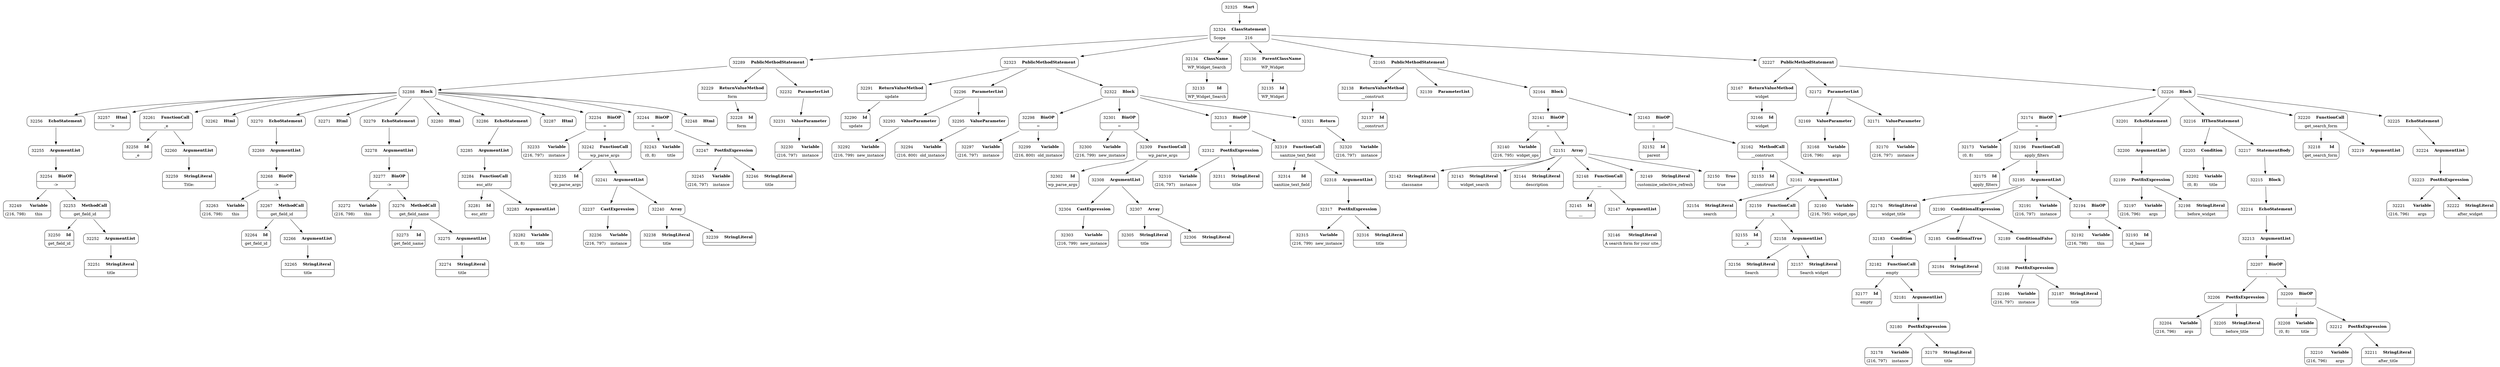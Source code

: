 digraph ast {
node [shape=none];
32256 [label=<<TABLE border='1' cellspacing='0' cellpadding='10' style='rounded' ><TR><TD border='0'>32256</TD><TD border='0'><B>EchoStatement</B></TD></TR></TABLE>>];
32256 -> 32255 [weight=2];
32257 [label=<<TABLE border='1' cellspacing='0' cellpadding='10' style='rounded' ><TR><TD border='0'>32257</TD><TD border='0'><B>Html</B></TD></TR><HR/><TR><TD border='0' cellpadding='5' colspan='2'>'&gt;</TD></TR></TABLE>>];
32258 [label=<<TABLE border='1' cellspacing='0' cellpadding='10' style='rounded' ><TR><TD border='0'>32258</TD><TD border='0'><B>Id</B></TD></TR><HR/><TR><TD border='0' cellpadding='5' colspan='2'>_e</TD></TR></TABLE>>];
32259 [label=<<TABLE border='1' cellspacing='0' cellpadding='10' style='rounded' ><TR><TD border='0'>32259</TD><TD border='0'><B>StringLiteral</B></TD></TR><HR/><TR><TD border='0' cellpadding='5' colspan='2'>Title:</TD></TR></TABLE>>];
32260 [label=<<TABLE border='1' cellspacing='0' cellpadding='10' style='rounded' ><TR><TD border='0'>32260</TD><TD border='0'><B>ArgumentList</B></TD></TR></TABLE>>];
32260 -> 32259 [weight=2];
32261 [label=<<TABLE border='1' cellspacing='0' cellpadding='10' style='rounded' ><TR><TD border='0'>32261</TD><TD border='0'><B>FunctionCall</B></TD></TR><HR/><TR><TD border='0' cellpadding='5' colspan='2'>_e</TD></TR></TABLE>>];
32261 -> 32258 [weight=2];
32261 -> 32260 [weight=2];
32262 [label=<<TABLE border='1' cellspacing='0' cellpadding='10' style='rounded' ><TR><TD border='0'>32262</TD><TD border='0'><B>Html</B></TD></TR></TABLE>>];
32263 [label=<<TABLE border='1' cellspacing='0' cellpadding='10' style='rounded' ><TR><TD border='0'>32263</TD><TD border='0'><B>Variable</B></TD></TR><HR/><TR><TD border='0' cellpadding='5'>(216, 798)</TD><TD border='0' cellpadding='5'>this</TD></TR></TABLE>>];
32264 [label=<<TABLE border='1' cellspacing='0' cellpadding='10' style='rounded' ><TR><TD border='0'>32264</TD><TD border='0'><B>Id</B></TD></TR><HR/><TR><TD border='0' cellpadding='5' colspan='2'>get_field_id</TD></TR></TABLE>>];
32265 [label=<<TABLE border='1' cellspacing='0' cellpadding='10' style='rounded' ><TR><TD border='0'>32265</TD><TD border='0'><B>StringLiteral</B></TD></TR><HR/><TR><TD border='0' cellpadding='5' colspan='2'>title</TD></TR></TABLE>>];
32266 [label=<<TABLE border='1' cellspacing='0' cellpadding='10' style='rounded' ><TR><TD border='0'>32266</TD><TD border='0'><B>ArgumentList</B></TD></TR></TABLE>>];
32266 -> 32265 [weight=2];
32267 [label=<<TABLE border='1' cellspacing='0' cellpadding='10' style='rounded' ><TR><TD border='0'>32267</TD><TD border='0'><B>MethodCall</B></TD></TR><HR/><TR><TD border='0' cellpadding='5' colspan='2'>get_field_id</TD></TR></TABLE>>];
32267 -> 32264 [weight=2];
32267 -> 32266 [weight=2];
32268 [label=<<TABLE border='1' cellspacing='0' cellpadding='10' style='rounded' ><TR><TD border='0'>32268</TD><TD border='0'><B>BinOP</B></TD></TR><HR/><TR><TD border='0' cellpadding='5' colspan='2'>-&gt;</TD></TR></TABLE>>];
32268 -> 32263 [weight=2];
32268 -> 32267 [weight=2];
32269 [label=<<TABLE border='1' cellspacing='0' cellpadding='10' style='rounded' ><TR><TD border='0'>32269</TD><TD border='0'><B>ArgumentList</B></TD></TR></TABLE>>];
32269 -> 32268 [weight=2];
32270 [label=<<TABLE border='1' cellspacing='0' cellpadding='10' style='rounded' ><TR><TD border='0'>32270</TD><TD border='0'><B>EchoStatement</B></TD></TR></TABLE>>];
32270 -> 32269 [weight=2];
32271 [label=<<TABLE border='1' cellspacing='0' cellpadding='10' style='rounded' ><TR><TD border='0'>32271</TD><TD border='0'><B>Html</B></TD></TR></TABLE>>];
32272 [label=<<TABLE border='1' cellspacing='0' cellpadding='10' style='rounded' ><TR><TD border='0'>32272</TD><TD border='0'><B>Variable</B></TD></TR><HR/><TR><TD border='0' cellpadding='5'>(216, 798)</TD><TD border='0' cellpadding='5'>this</TD></TR></TABLE>>];
32273 [label=<<TABLE border='1' cellspacing='0' cellpadding='10' style='rounded' ><TR><TD border='0'>32273</TD><TD border='0'><B>Id</B></TD></TR><HR/><TR><TD border='0' cellpadding='5' colspan='2'>get_field_name</TD></TR></TABLE>>];
32274 [label=<<TABLE border='1' cellspacing='0' cellpadding='10' style='rounded' ><TR><TD border='0'>32274</TD><TD border='0'><B>StringLiteral</B></TD></TR><HR/><TR><TD border='0' cellpadding='5' colspan='2'>title</TD></TR></TABLE>>];
32275 [label=<<TABLE border='1' cellspacing='0' cellpadding='10' style='rounded' ><TR><TD border='0'>32275</TD><TD border='0'><B>ArgumentList</B></TD></TR></TABLE>>];
32275 -> 32274 [weight=2];
32276 [label=<<TABLE border='1' cellspacing='0' cellpadding='10' style='rounded' ><TR><TD border='0'>32276</TD><TD border='0'><B>MethodCall</B></TD></TR><HR/><TR><TD border='0' cellpadding='5' colspan='2'>get_field_name</TD></TR></TABLE>>];
32276 -> 32273 [weight=2];
32276 -> 32275 [weight=2];
32277 [label=<<TABLE border='1' cellspacing='0' cellpadding='10' style='rounded' ><TR><TD border='0'>32277</TD><TD border='0'><B>BinOP</B></TD></TR><HR/><TR><TD border='0' cellpadding='5' colspan='2'>-&gt;</TD></TR></TABLE>>];
32277 -> 32272 [weight=2];
32277 -> 32276 [weight=2];
32278 [label=<<TABLE border='1' cellspacing='0' cellpadding='10' style='rounded' ><TR><TD border='0'>32278</TD><TD border='0'><B>ArgumentList</B></TD></TR></TABLE>>];
32278 -> 32277 [weight=2];
32279 [label=<<TABLE border='1' cellspacing='0' cellpadding='10' style='rounded' ><TR><TD border='0'>32279</TD><TD border='0'><B>EchoStatement</B></TD></TR></TABLE>>];
32279 -> 32278 [weight=2];
32280 [label=<<TABLE border='1' cellspacing='0' cellpadding='10' style='rounded' ><TR><TD border='0'>32280</TD><TD border='0'><B>Html</B></TD></TR></TABLE>>];
32281 [label=<<TABLE border='1' cellspacing='0' cellpadding='10' style='rounded' ><TR><TD border='0'>32281</TD><TD border='0'><B>Id</B></TD></TR><HR/><TR><TD border='0' cellpadding='5' colspan='2'>esc_attr</TD></TR></TABLE>>];
32282 [label=<<TABLE border='1' cellspacing='0' cellpadding='10' style='rounded' ><TR><TD border='0'>32282</TD><TD border='0'><B>Variable</B></TD></TR><HR/><TR><TD border='0' cellpadding='5'>(0, 8)</TD><TD border='0' cellpadding='5'>title</TD></TR></TABLE>>];
32283 [label=<<TABLE border='1' cellspacing='0' cellpadding='10' style='rounded' ><TR><TD border='0'>32283</TD><TD border='0'><B>ArgumentList</B></TD></TR></TABLE>>];
32283 -> 32282 [weight=2];
32284 [label=<<TABLE border='1' cellspacing='0' cellpadding='10' style='rounded' ><TR><TD border='0'>32284</TD><TD border='0'><B>FunctionCall</B></TD></TR><HR/><TR><TD border='0' cellpadding='5' colspan='2'>esc_attr</TD></TR></TABLE>>];
32284 -> 32281 [weight=2];
32284 -> 32283 [weight=2];
32285 [label=<<TABLE border='1' cellspacing='0' cellpadding='10' style='rounded' ><TR><TD border='0'>32285</TD><TD border='0'><B>ArgumentList</B></TD></TR></TABLE>>];
32285 -> 32284 [weight=2];
32286 [label=<<TABLE border='1' cellspacing='0' cellpadding='10' style='rounded' ><TR><TD border='0'>32286</TD><TD border='0'><B>EchoStatement</B></TD></TR></TABLE>>];
32286 -> 32285 [weight=2];
32287 [label=<<TABLE border='1' cellspacing='0' cellpadding='10' style='rounded' ><TR><TD border='0'>32287</TD><TD border='0'><B>Html</B></TD></TR></TABLE>>];
32288 [label=<<TABLE border='1' cellspacing='0' cellpadding='10' style='rounded' ><TR><TD border='0'>32288</TD><TD border='0'><B>Block</B></TD></TR></TABLE>>];
32288 -> 32234 [weight=2];
32288 -> 32244 [weight=2];
32288 -> 32248 [weight=2];
32288 -> 32256 [weight=2];
32288 -> 32257 [weight=2];
32288 -> 32261 [weight=2];
32288 -> 32262 [weight=2];
32288 -> 32270 [weight=2];
32288 -> 32271 [weight=2];
32288 -> 32279 [weight=2];
32288 -> 32280 [weight=2];
32288 -> 32286 [weight=2];
32288 -> 32287 [weight=2];
32289 [label=<<TABLE border='1' cellspacing='0' cellpadding='10' style='rounded' ><TR><TD border='0'>32289</TD><TD border='0'><B>PublicMethodStatement</B></TD></TR></TABLE>>];
32289 -> 32229 [weight=2];
32289 -> 32232 [weight=2];
32289 -> 32288 [weight=2];
32290 [label=<<TABLE border='1' cellspacing='0' cellpadding='10' style='rounded' ><TR><TD border='0'>32290</TD><TD border='0'><B>Id</B></TD></TR><HR/><TR><TD border='0' cellpadding='5' colspan='2'>update</TD></TR></TABLE>>];
32291 [label=<<TABLE border='1' cellspacing='0' cellpadding='10' style='rounded' ><TR><TD border='0'>32291</TD><TD border='0'><B>ReturnValueMethod</B></TD></TR><HR/><TR><TD border='0' cellpadding='5' colspan='2'>update</TD></TR></TABLE>>];
32291 -> 32290 [weight=2];
32292 [label=<<TABLE border='1' cellspacing='0' cellpadding='10' style='rounded' ><TR><TD border='0'>32292</TD><TD border='0'><B>Variable</B></TD></TR><HR/><TR><TD border='0' cellpadding='5'>(216, 799)</TD><TD border='0' cellpadding='5'>new_instance</TD></TR></TABLE>>];
32293 [label=<<TABLE border='1' cellspacing='0' cellpadding='10' style='rounded' ><TR><TD border='0'>32293</TD><TD border='0'><B>ValueParameter</B></TD></TR></TABLE>>];
32293 -> 32292 [weight=2];
32294 [label=<<TABLE border='1' cellspacing='0' cellpadding='10' style='rounded' ><TR><TD border='0'>32294</TD><TD border='0'><B>Variable</B></TD></TR><HR/><TR><TD border='0' cellpadding='5'>(216, 800)</TD><TD border='0' cellpadding='5'>old_instance</TD></TR></TABLE>>];
32295 [label=<<TABLE border='1' cellspacing='0' cellpadding='10' style='rounded' ><TR><TD border='0'>32295</TD><TD border='0'><B>ValueParameter</B></TD></TR></TABLE>>];
32295 -> 32294 [weight=2];
32296 [label=<<TABLE border='1' cellspacing='0' cellpadding='10' style='rounded' ><TR><TD border='0'>32296</TD><TD border='0'><B>ParameterList</B></TD></TR></TABLE>>];
32296 -> 32293 [weight=2];
32296 -> 32295 [weight=2];
32297 [label=<<TABLE border='1' cellspacing='0' cellpadding='10' style='rounded' ><TR><TD border='0'>32297</TD><TD border='0'><B>Variable</B></TD></TR><HR/><TR><TD border='0' cellpadding='5'>(216, 797)</TD><TD border='0' cellpadding='5'>instance</TD></TR></TABLE>>];
32298 [label=<<TABLE border='1' cellspacing='0' cellpadding='10' style='rounded' ><TR><TD border='0'>32298</TD><TD border='0'><B>BinOP</B></TD></TR><HR/><TR><TD border='0' cellpadding='5' colspan='2'>=</TD></TR></TABLE>>];
32298 -> 32297 [weight=2];
32298 -> 32299 [weight=2];
32299 [label=<<TABLE border='1' cellspacing='0' cellpadding='10' style='rounded' ><TR><TD border='0'>32299</TD><TD border='0'><B>Variable</B></TD></TR><HR/><TR><TD border='0' cellpadding='5'>(216, 800)</TD><TD border='0' cellpadding='5'>old_instance</TD></TR></TABLE>>];
32300 [label=<<TABLE border='1' cellspacing='0' cellpadding='10' style='rounded' ><TR><TD border='0'>32300</TD><TD border='0'><B>Variable</B></TD></TR><HR/><TR><TD border='0' cellpadding='5'>(216, 799)</TD><TD border='0' cellpadding='5'>new_instance</TD></TR></TABLE>>];
32301 [label=<<TABLE border='1' cellspacing='0' cellpadding='10' style='rounded' ><TR><TD border='0'>32301</TD><TD border='0'><B>BinOP</B></TD></TR><HR/><TR><TD border='0' cellpadding='5' colspan='2'>=</TD></TR></TABLE>>];
32301 -> 32300 [weight=2];
32301 -> 32309 [weight=2];
32302 [label=<<TABLE border='1' cellspacing='0' cellpadding='10' style='rounded' ><TR><TD border='0'>32302</TD><TD border='0'><B>Id</B></TD></TR><HR/><TR><TD border='0' cellpadding='5' colspan='2'>wp_parse_args</TD></TR></TABLE>>];
32303 [label=<<TABLE border='1' cellspacing='0' cellpadding='10' style='rounded' ><TR><TD border='0'>32303</TD><TD border='0'><B>Variable</B></TD></TR><HR/><TR><TD border='0' cellpadding='5'>(216, 799)</TD><TD border='0' cellpadding='5'>new_instance</TD></TR></TABLE>>];
32304 [label=<<TABLE border='1' cellspacing='0' cellpadding='10' style='rounded' ><TR><TD border='0'>32304</TD><TD border='0'><B>CastExpression</B></TD></TR></TABLE>>];
32304 -> 32303 [weight=2];
32305 [label=<<TABLE border='1' cellspacing='0' cellpadding='10' style='rounded' ><TR><TD border='0'>32305</TD><TD border='0'><B>StringLiteral</B></TD></TR><HR/><TR><TD border='0' cellpadding='5' colspan='2'>title</TD></TR></TABLE>>];
32306 [label=<<TABLE border='1' cellspacing='0' cellpadding='10' style='rounded' ><TR><TD border='0'>32306</TD><TD border='0'><B>StringLiteral</B></TD></TR><HR/><TR><TD border='0' cellpadding='5' colspan='2'></TD></TR></TABLE>>];
32307 [label=<<TABLE border='1' cellspacing='0' cellpadding='10' style='rounded' ><TR><TD border='0'>32307</TD><TD border='0'><B>Array</B></TD></TR></TABLE>>];
32307 -> 32305 [weight=2];
32307 -> 32306 [weight=2];
32308 [label=<<TABLE border='1' cellspacing='0' cellpadding='10' style='rounded' ><TR><TD border='0'>32308</TD><TD border='0'><B>ArgumentList</B></TD></TR></TABLE>>];
32308 -> 32304 [weight=2];
32308 -> 32307 [weight=2];
32309 [label=<<TABLE border='1' cellspacing='0' cellpadding='10' style='rounded' ><TR><TD border='0'>32309</TD><TD border='0'><B>FunctionCall</B></TD></TR><HR/><TR><TD border='0' cellpadding='5' colspan='2'>wp_parse_args</TD></TR></TABLE>>];
32309 -> 32302 [weight=2];
32309 -> 32308 [weight=2];
32310 [label=<<TABLE border='1' cellspacing='0' cellpadding='10' style='rounded' ><TR><TD border='0'>32310</TD><TD border='0'><B>Variable</B></TD></TR><HR/><TR><TD border='0' cellpadding='5'>(216, 797)</TD><TD border='0' cellpadding='5'>instance</TD></TR></TABLE>>];
32311 [label=<<TABLE border='1' cellspacing='0' cellpadding='10' style='rounded' ><TR><TD border='0'>32311</TD><TD border='0'><B>StringLiteral</B></TD></TR><HR/><TR><TD border='0' cellpadding='5' colspan='2'>title</TD></TR></TABLE>>];
32312 [label=<<TABLE border='1' cellspacing='0' cellpadding='10' style='rounded' ><TR><TD border='0'>32312</TD><TD border='0'><B>PostfixExpression</B></TD></TR></TABLE>>];
32312 -> 32310 [weight=2];
32312 -> 32311 [weight=2];
32313 [label=<<TABLE border='1' cellspacing='0' cellpadding='10' style='rounded' ><TR><TD border='0'>32313</TD><TD border='0'><B>BinOP</B></TD></TR><HR/><TR><TD border='0' cellpadding='5' colspan='2'>=</TD></TR></TABLE>>];
32313 -> 32312 [weight=2];
32313 -> 32319 [weight=2];
32314 [label=<<TABLE border='1' cellspacing='0' cellpadding='10' style='rounded' ><TR><TD border='0'>32314</TD><TD border='0'><B>Id</B></TD></TR><HR/><TR><TD border='0' cellpadding='5' colspan='2'>sanitize_text_field</TD></TR></TABLE>>];
32315 [label=<<TABLE border='1' cellspacing='0' cellpadding='10' style='rounded' ><TR><TD border='0'>32315</TD><TD border='0'><B>Variable</B></TD></TR><HR/><TR><TD border='0' cellpadding='5'>(216, 799)</TD><TD border='0' cellpadding='5'>new_instance</TD></TR></TABLE>>];
32316 [label=<<TABLE border='1' cellspacing='0' cellpadding='10' style='rounded' ><TR><TD border='0'>32316</TD><TD border='0'><B>StringLiteral</B></TD></TR><HR/><TR><TD border='0' cellpadding='5' colspan='2'>title</TD></TR></TABLE>>];
32317 [label=<<TABLE border='1' cellspacing='0' cellpadding='10' style='rounded' ><TR><TD border='0'>32317</TD><TD border='0'><B>PostfixExpression</B></TD></TR></TABLE>>];
32317 -> 32315 [weight=2];
32317 -> 32316 [weight=2];
32318 [label=<<TABLE border='1' cellspacing='0' cellpadding='10' style='rounded' ><TR><TD border='0'>32318</TD><TD border='0'><B>ArgumentList</B></TD></TR></TABLE>>];
32318 -> 32317 [weight=2];
32319 [label=<<TABLE border='1' cellspacing='0' cellpadding='10' style='rounded' ><TR><TD border='0'>32319</TD><TD border='0'><B>FunctionCall</B></TD></TR><HR/><TR><TD border='0' cellpadding='5' colspan='2'>sanitize_text_field</TD></TR></TABLE>>];
32319 -> 32314 [weight=2];
32319 -> 32318 [weight=2];
32320 [label=<<TABLE border='1' cellspacing='0' cellpadding='10' style='rounded' ><TR><TD border='0'>32320</TD><TD border='0'><B>Variable</B></TD></TR><HR/><TR><TD border='0' cellpadding='5'>(216, 797)</TD><TD border='0' cellpadding='5'>instance</TD></TR></TABLE>>];
32321 [label=<<TABLE border='1' cellspacing='0' cellpadding='10' style='rounded' ><TR><TD border='0'>32321</TD><TD border='0'><B>Return</B></TD></TR></TABLE>>];
32321 -> 32320 [weight=2];
32322 [label=<<TABLE border='1' cellspacing='0' cellpadding='10' style='rounded' ><TR><TD border='0'>32322</TD><TD border='0'><B>Block</B></TD></TR></TABLE>>];
32322 -> 32298 [weight=2];
32322 -> 32301 [weight=2];
32322 -> 32313 [weight=2];
32322 -> 32321 [weight=2];
32323 [label=<<TABLE border='1' cellspacing='0' cellpadding='10' style='rounded' ><TR><TD border='0'>32323</TD><TD border='0'><B>PublicMethodStatement</B></TD></TR></TABLE>>];
32323 -> 32291 [weight=2];
32323 -> 32296 [weight=2];
32323 -> 32322 [weight=2];
32324 [label=<<TABLE border='1' cellspacing='0' cellpadding='10' style='rounded' ><TR><TD border='0'>32324</TD><TD border='0'><B>ClassStatement</B></TD></TR><HR/><TR><TD border='0' cellpadding='5'>Scope</TD><TD border='0' cellpadding='5'>216</TD></TR></TABLE>>];
32324 -> 32134 [weight=2];
32324 -> 32136 [weight=2];
32324 -> 32165 [weight=2];
32324 -> 32227 [weight=2];
32324 -> 32289 [weight=2];
32324 -> 32323 [weight=2];
32325 [label=<<TABLE border='1' cellspacing='0' cellpadding='10' style='rounded' ><TR><TD border='0'>32325</TD><TD border='0'><B>Start</B></TD></TR></TABLE>>];
32325 -> 32324 [weight=2];
32133 [label=<<TABLE border='1' cellspacing='0' cellpadding='10' style='rounded' ><TR><TD border='0'>32133</TD><TD border='0'><B>Id</B></TD></TR><HR/><TR><TD border='0' cellpadding='5' colspan='2'>WP_Widget_Search</TD></TR></TABLE>>];
32134 [label=<<TABLE border='1' cellspacing='0' cellpadding='10' style='rounded' ><TR><TD border='0'>32134</TD><TD border='0'><B>ClassName</B></TD></TR><HR/><TR><TD border='0' cellpadding='5' colspan='2'>WP_Widget_Search</TD></TR></TABLE>>];
32134 -> 32133 [weight=2];
32135 [label=<<TABLE border='1' cellspacing='0' cellpadding='10' style='rounded' ><TR><TD border='0'>32135</TD><TD border='0'><B>Id</B></TD></TR><HR/><TR><TD border='0' cellpadding='5' colspan='2'>WP_Widget</TD></TR></TABLE>>];
32136 [label=<<TABLE border='1' cellspacing='0' cellpadding='10' style='rounded' ><TR><TD border='0'>32136</TD><TD border='0'><B>ParentClassName</B></TD></TR><HR/><TR><TD border='0' cellpadding='5' colspan='2'>WP_Widget</TD></TR></TABLE>>];
32136 -> 32135 [weight=2];
32137 [label=<<TABLE border='1' cellspacing='0' cellpadding='10' style='rounded' ><TR><TD border='0'>32137</TD><TD border='0'><B>Id</B></TD></TR><HR/><TR><TD border='0' cellpadding='5' colspan='2'>__construct</TD></TR></TABLE>>];
32138 [label=<<TABLE border='1' cellspacing='0' cellpadding='10' style='rounded' ><TR><TD border='0'>32138</TD><TD border='0'><B>ReturnValueMethod</B></TD></TR><HR/><TR><TD border='0' cellpadding='5' colspan='2'>__construct</TD></TR></TABLE>>];
32138 -> 32137 [weight=2];
32139 [label=<<TABLE border='1' cellspacing='0' cellpadding='10' style='rounded' ><TR><TD border='0'>32139</TD><TD border='0'><B>ParameterList</B></TD></TR></TABLE>>];
32140 [label=<<TABLE border='1' cellspacing='0' cellpadding='10' style='rounded' ><TR><TD border='0'>32140</TD><TD border='0'><B>Variable</B></TD></TR><HR/><TR><TD border='0' cellpadding='5'>(216, 795)</TD><TD border='0' cellpadding='5'>widget_ops</TD></TR></TABLE>>];
32141 [label=<<TABLE border='1' cellspacing='0' cellpadding='10' style='rounded' ><TR><TD border='0'>32141</TD><TD border='0'><B>BinOP</B></TD></TR><HR/><TR><TD border='0' cellpadding='5' colspan='2'>=</TD></TR></TABLE>>];
32141 -> 32140 [weight=2];
32141 -> 32151 [weight=2];
32142 [label=<<TABLE border='1' cellspacing='0' cellpadding='10' style='rounded' ><TR><TD border='0'>32142</TD><TD border='0'><B>StringLiteral</B></TD></TR><HR/><TR><TD border='0' cellpadding='5' colspan='2'>classname</TD></TR></TABLE>>];
32143 [label=<<TABLE border='1' cellspacing='0' cellpadding='10' style='rounded' ><TR><TD border='0'>32143</TD><TD border='0'><B>StringLiteral</B></TD></TR><HR/><TR><TD border='0' cellpadding='5' colspan='2'>widget_search</TD></TR></TABLE>>];
32144 [label=<<TABLE border='1' cellspacing='0' cellpadding='10' style='rounded' ><TR><TD border='0'>32144</TD><TD border='0'><B>StringLiteral</B></TD></TR><HR/><TR><TD border='0' cellpadding='5' colspan='2'>description</TD></TR></TABLE>>];
32145 [label=<<TABLE border='1' cellspacing='0' cellpadding='10' style='rounded' ><TR><TD border='0'>32145</TD><TD border='0'><B>Id</B></TD></TR><HR/><TR><TD border='0' cellpadding='5' colspan='2'>__</TD></TR></TABLE>>];
32146 [label=<<TABLE border='1' cellspacing='0' cellpadding='10' style='rounded' ><TR><TD border='0'>32146</TD><TD border='0'><B>StringLiteral</B></TD></TR><HR/><TR><TD border='0' cellpadding='5' colspan='2'>A search form for your site.</TD></TR></TABLE>>];
32147 [label=<<TABLE border='1' cellspacing='0' cellpadding='10' style='rounded' ><TR><TD border='0'>32147</TD><TD border='0'><B>ArgumentList</B></TD></TR></TABLE>>];
32147 -> 32146 [weight=2];
32148 [label=<<TABLE border='1' cellspacing='0' cellpadding='10' style='rounded' ><TR><TD border='0'>32148</TD><TD border='0'><B>FunctionCall</B></TD></TR><HR/><TR><TD border='0' cellpadding='5' colspan='2'>__</TD></TR></TABLE>>];
32148 -> 32145 [weight=2];
32148 -> 32147 [weight=2];
32149 [label=<<TABLE border='1' cellspacing='0' cellpadding='10' style='rounded' ><TR><TD border='0'>32149</TD><TD border='0'><B>StringLiteral</B></TD></TR><HR/><TR><TD border='0' cellpadding='5' colspan='2'>customize_selective_refresh</TD></TR></TABLE>>];
32150 [label=<<TABLE border='1' cellspacing='0' cellpadding='10' style='rounded' ><TR><TD border='0'>32150</TD><TD border='0'><B>True</B></TD></TR><HR/><TR><TD border='0' cellpadding='5' colspan='2'>true</TD></TR></TABLE>>];
32151 [label=<<TABLE border='1' cellspacing='0' cellpadding='10' style='rounded' ><TR><TD border='0'>32151</TD><TD border='0'><B>Array</B></TD></TR></TABLE>>];
32151 -> 32142 [weight=2];
32151 -> 32143 [weight=2];
32151 -> 32144 [weight=2];
32151 -> 32148 [weight=2];
32151 -> 32149 [weight=2];
32151 -> 32150 [weight=2];
32152 [label=<<TABLE border='1' cellspacing='0' cellpadding='10' style='rounded' ><TR><TD border='0'>32152</TD><TD border='0'><B>Id</B></TD></TR><HR/><TR><TD border='0' cellpadding='5' colspan='2'>parent</TD></TR></TABLE>>];
32153 [label=<<TABLE border='1' cellspacing='0' cellpadding='10' style='rounded' ><TR><TD border='0'>32153</TD><TD border='0'><B>Id</B></TD></TR><HR/><TR><TD border='0' cellpadding='5' colspan='2'>__construct</TD></TR></TABLE>>];
32154 [label=<<TABLE border='1' cellspacing='0' cellpadding='10' style='rounded' ><TR><TD border='0'>32154</TD><TD border='0'><B>StringLiteral</B></TD></TR><HR/><TR><TD border='0' cellpadding='5' colspan='2'>search</TD></TR></TABLE>>];
32155 [label=<<TABLE border='1' cellspacing='0' cellpadding='10' style='rounded' ><TR><TD border='0'>32155</TD><TD border='0'><B>Id</B></TD></TR><HR/><TR><TD border='0' cellpadding='5' colspan='2'>_x</TD></TR></TABLE>>];
32156 [label=<<TABLE border='1' cellspacing='0' cellpadding='10' style='rounded' ><TR><TD border='0'>32156</TD><TD border='0'><B>StringLiteral</B></TD></TR><HR/><TR><TD border='0' cellpadding='5' colspan='2'>Search</TD></TR></TABLE>>];
32157 [label=<<TABLE border='1' cellspacing='0' cellpadding='10' style='rounded' ><TR><TD border='0'>32157</TD><TD border='0'><B>StringLiteral</B></TD></TR><HR/><TR><TD border='0' cellpadding='5' colspan='2'>Search widget</TD></TR></TABLE>>];
32158 [label=<<TABLE border='1' cellspacing='0' cellpadding='10' style='rounded' ><TR><TD border='0'>32158</TD><TD border='0'><B>ArgumentList</B></TD></TR></TABLE>>];
32158 -> 32156 [weight=2];
32158 -> 32157 [weight=2];
32159 [label=<<TABLE border='1' cellspacing='0' cellpadding='10' style='rounded' ><TR><TD border='0'>32159</TD><TD border='0'><B>FunctionCall</B></TD></TR><HR/><TR><TD border='0' cellpadding='5' colspan='2'>_x</TD></TR></TABLE>>];
32159 -> 32155 [weight=2];
32159 -> 32158 [weight=2];
32160 [label=<<TABLE border='1' cellspacing='0' cellpadding='10' style='rounded' ><TR><TD border='0'>32160</TD><TD border='0'><B>Variable</B></TD></TR><HR/><TR><TD border='0' cellpadding='5'>(216, 795)</TD><TD border='0' cellpadding='5'>widget_ops</TD></TR></TABLE>>];
32161 [label=<<TABLE border='1' cellspacing='0' cellpadding='10' style='rounded' ><TR><TD border='0'>32161</TD><TD border='0'><B>ArgumentList</B></TD></TR></TABLE>>];
32161 -> 32154 [weight=2];
32161 -> 32159 [weight=2];
32161 -> 32160 [weight=2];
32162 [label=<<TABLE border='1' cellspacing='0' cellpadding='10' style='rounded' ><TR><TD border='0'>32162</TD><TD border='0'><B>MethodCall</B></TD></TR><HR/><TR><TD border='0' cellpadding='5' colspan='2'>__construct</TD></TR></TABLE>>];
32162 -> 32153 [weight=2];
32162 -> 32161 [weight=2];
32163 [label=<<TABLE border='1' cellspacing='0' cellpadding='10' style='rounded' ><TR><TD border='0'>32163</TD><TD border='0'><B>BinOP</B></TD></TR><HR/><TR><TD border='0' cellpadding='5' colspan='2'>::</TD></TR></TABLE>>];
32163 -> 32152 [weight=2];
32163 -> 32162 [weight=2];
32164 [label=<<TABLE border='1' cellspacing='0' cellpadding='10' style='rounded' ><TR><TD border='0'>32164</TD><TD border='0'><B>Block</B></TD></TR></TABLE>>];
32164 -> 32141 [weight=2];
32164 -> 32163 [weight=2];
32165 [label=<<TABLE border='1' cellspacing='0' cellpadding='10' style='rounded' ><TR><TD border='0'>32165</TD><TD border='0'><B>PublicMethodStatement</B></TD></TR></TABLE>>];
32165 -> 32138 [weight=2];
32165 -> 32139 [weight=2];
32165 -> 32164 [weight=2];
32166 [label=<<TABLE border='1' cellspacing='0' cellpadding='10' style='rounded' ><TR><TD border='0'>32166</TD><TD border='0'><B>Id</B></TD></TR><HR/><TR><TD border='0' cellpadding='5' colspan='2'>widget</TD></TR></TABLE>>];
32167 [label=<<TABLE border='1' cellspacing='0' cellpadding='10' style='rounded' ><TR><TD border='0'>32167</TD><TD border='0'><B>ReturnValueMethod</B></TD></TR><HR/><TR><TD border='0' cellpadding='5' colspan='2'>widget</TD></TR></TABLE>>];
32167 -> 32166 [weight=2];
32168 [label=<<TABLE border='1' cellspacing='0' cellpadding='10' style='rounded' ><TR><TD border='0'>32168</TD><TD border='0'><B>Variable</B></TD></TR><HR/><TR><TD border='0' cellpadding='5'>(216, 796)</TD><TD border='0' cellpadding='5'>args</TD></TR></TABLE>>];
32169 [label=<<TABLE border='1' cellspacing='0' cellpadding='10' style='rounded' ><TR><TD border='0'>32169</TD><TD border='0'><B>ValueParameter</B></TD></TR></TABLE>>];
32169 -> 32168 [weight=2];
32170 [label=<<TABLE border='1' cellspacing='0' cellpadding='10' style='rounded' ><TR><TD border='0'>32170</TD><TD border='0'><B>Variable</B></TD></TR><HR/><TR><TD border='0' cellpadding='5'>(216, 797)</TD><TD border='0' cellpadding='5'>instance</TD></TR></TABLE>>];
32171 [label=<<TABLE border='1' cellspacing='0' cellpadding='10' style='rounded' ><TR><TD border='0'>32171</TD><TD border='0'><B>ValueParameter</B></TD></TR></TABLE>>];
32171 -> 32170 [weight=2];
32172 [label=<<TABLE border='1' cellspacing='0' cellpadding='10' style='rounded' ><TR><TD border='0'>32172</TD><TD border='0'><B>ParameterList</B></TD></TR></TABLE>>];
32172 -> 32169 [weight=2];
32172 -> 32171 [weight=2];
32173 [label=<<TABLE border='1' cellspacing='0' cellpadding='10' style='rounded' ><TR><TD border='0'>32173</TD><TD border='0'><B>Variable</B></TD></TR><HR/><TR><TD border='0' cellpadding='5'>(0, 8)</TD><TD border='0' cellpadding='5'>title</TD></TR></TABLE>>];
32174 [label=<<TABLE border='1' cellspacing='0' cellpadding='10' style='rounded' ><TR><TD border='0'>32174</TD><TD border='0'><B>BinOP</B></TD></TR><HR/><TR><TD border='0' cellpadding='5' colspan='2'>=</TD></TR></TABLE>>];
32174 -> 32173 [weight=2];
32174 -> 32196 [weight=2];
32175 [label=<<TABLE border='1' cellspacing='0' cellpadding='10' style='rounded' ><TR><TD border='0'>32175</TD><TD border='0'><B>Id</B></TD></TR><HR/><TR><TD border='0' cellpadding='5' colspan='2'>apply_filters</TD></TR></TABLE>>];
32176 [label=<<TABLE border='1' cellspacing='0' cellpadding='10' style='rounded' ><TR><TD border='0'>32176</TD><TD border='0'><B>StringLiteral</B></TD></TR><HR/><TR><TD border='0' cellpadding='5' colspan='2'>widget_title</TD></TR></TABLE>>];
32177 [label=<<TABLE border='1' cellspacing='0' cellpadding='10' style='rounded' ><TR><TD border='0'>32177</TD><TD border='0'><B>Id</B></TD></TR><HR/><TR><TD border='0' cellpadding='5' colspan='2'>empty</TD></TR></TABLE>>];
32178 [label=<<TABLE border='1' cellspacing='0' cellpadding='10' style='rounded' ><TR><TD border='0'>32178</TD><TD border='0'><B>Variable</B></TD></TR><HR/><TR><TD border='0' cellpadding='5'>(216, 797)</TD><TD border='0' cellpadding='5'>instance</TD></TR></TABLE>>];
32179 [label=<<TABLE border='1' cellspacing='0' cellpadding='10' style='rounded' ><TR><TD border='0'>32179</TD><TD border='0'><B>StringLiteral</B></TD></TR><HR/><TR><TD border='0' cellpadding='5' colspan='2'>title</TD></TR></TABLE>>];
32180 [label=<<TABLE border='1' cellspacing='0' cellpadding='10' style='rounded' ><TR><TD border='0'>32180</TD><TD border='0'><B>PostfixExpression</B></TD></TR></TABLE>>];
32180 -> 32178 [weight=2];
32180 -> 32179 [weight=2];
32181 [label=<<TABLE border='1' cellspacing='0' cellpadding='10' style='rounded' ><TR><TD border='0'>32181</TD><TD border='0'><B>ArgumentList</B></TD></TR></TABLE>>];
32181 -> 32180 [weight=2];
32182 [label=<<TABLE border='1' cellspacing='0' cellpadding='10' style='rounded' ><TR><TD border='0'>32182</TD><TD border='0'><B>FunctionCall</B></TD></TR><HR/><TR><TD border='0' cellpadding='5' colspan='2'>empty</TD></TR></TABLE>>];
32182 -> 32177 [weight=2];
32182 -> 32181 [weight=2];
32183 [label=<<TABLE border='1' cellspacing='0' cellpadding='10' style='rounded' ><TR><TD border='0'>32183</TD><TD border='0'><B>Condition</B></TD></TR></TABLE>>];
32183 -> 32182 [weight=2];
32184 [label=<<TABLE border='1' cellspacing='0' cellpadding='10' style='rounded' ><TR><TD border='0'>32184</TD><TD border='0'><B>StringLiteral</B></TD></TR><HR/><TR><TD border='0' cellpadding='5' colspan='2'></TD></TR></TABLE>>];
32185 [label=<<TABLE border='1' cellspacing='0' cellpadding='10' style='rounded' ><TR><TD border='0'>32185</TD><TD border='0'><B>ConditionalTrue</B></TD></TR></TABLE>>];
32185 -> 32184 [weight=2];
32186 [label=<<TABLE border='1' cellspacing='0' cellpadding='10' style='rounded' ><TR><TD border='0'>32186</TD><TD border='0'><B>Variable</B></TD></TR><HR/><TR><TD border='0' cellpadding='5'>(216, 797)</TD><TD border='0' cellpadding='5'>instance</TD></TR></TABLE>>];
32187 [label=<<TABLE border='1' cellspacing='0' cellpadding='10' style='rounded' ><TR><TD border='0'>32187</TD><TD border='0'><B>StringLiteral</B></TD></TR><HR/><TR><TD border='0' cellpadding='5' colspan='2'>title</TD></TR></TABLE>>];
32188 [label=<<TABLE border='1' cellspacing='0' cellpadding='10' style='rounded' ><TR><TD border='0'>32188</TD><TD border='0'><B>PostfixExpression</B></TD></TR></TABLE>>];
32188 -> 32186 [weight=2];
32188 -> 32187 [weight=2];
32189 [label=<<TABLE border='1' cellspacing='0' cellpadding='10' style='rounded' ><TR><TD border='0'>32189</TD><TD border='0'><B>ConditionalFalse</B></TD></TR></TABLE>>];
32189 -> 32188 [weight=2];
32190 [label=<<TABLE border='1' cellspacing='0' cellpadding='10' style='rounded' ><TR><TD border='0'>32190</TD><TD border='0'><B>ConditionalExpression</B></TD></TR></TABLE>>];
32190 -> 32183 [weight=2];
32190 -> 32185 [weight=2];
32190 -> 32189 [weight=2];
32191 [label=<<TABLE border='1' cellspacing='0' cellpadding='10' style='rounded' ><TR><TD border='0'>32191</TD><TD border='0'><B>Variable</B></TD></TR><HR/><TR><TD border='0' cellpadding='5'>(216, 797)</TD><TD border='0' cellpadding='5'>instance</TD></TR></TABLE>>];
32192 [label=<<TABLE border='1' cellspacing='0' cellpadding='10' style='rounded' ><TR><TD border='0'>32192</TD><TD border='0'><B>Variable</B></TD></TR><HR/><TR><TD border='0' cellpadding='5'>(216, 798)</TD><TD border='0' cellpadding='5'>this</TD></TR></TABLE>>];
32193 [label=<<TABLE border='1' cellspacing='0' cellpadding='10' style='rounded' ><TR><TD border='0'>32193</TD><TD border='0'><B>Id</B></TD></TR><HR/><TR><TD border='0' cellpadding='5' colspan='2'>id_base</TD></TR></TABLE>>];
32194 [label=<<TABLE border='1' cellspacing='0' cellpadding='10' style='rounded' ><TR><TD border='0'>32194</TD><TD border='0'><B>BinOP</B></TD></TR><HR/><TR><TD border='0' cellpadding='5' colspan='2'>-&gt;</TD></TR></TABLE>>];
32194 -> 32192 [weight=2];
32194 -> 32193 [weight=2];
32195 [label=<<TABLE border='1' cellspacing='0' cellpadding='10' style='rounded' ><TR><TD border='0'>32195</TD><TD border='0'><B>ArgumentList</B></TD></TR></TABLE>>];
32195 -> 32176 [weight=2];
32195 -> 32190 [weight=2];
32195 -> 32191 [weight=2];
32195 -> 32194 [weight=2];
32196 [label=<<TABLE border='1' cellspacing='0' cellpadding='10' style='rounded' ><TR><TD border='0'>32196</TD><TD border='0'><B>FunctionCall</B></TD></TR><HR/><TR><TD border='0' cellpadding='5' colspan='2'>apply_filters</TD></TR></TABLE>>];
32196 -> 32175 [weight=2];
32196 -> 32195 [weight=2];
32197 [label=<<TABLE border='1' cellspacing='0' cellpadding='10' style='rounded' ><TR><TD border='0'>32197</TD><TD border='0'><B>Variable</B></TD></TR><HR/><TR><TD border='0' cellpadding='5'>(216, 796)</TD><TD border='0' cellpadding='5'>args</TD></TR></TABLE>>];
32198 [label=<<TABLE border='1' cellspacing='0' cellpadding='10' style='rounded' ><TR><TD border='0'>32198</TD><TD border='0'><B>StringLiteral</B></TD></TR><HR/><TR><TD border='0' cellpadding='5' colspan='2'>before_widget</TD></TR></TABLE>>];
32199 [label=<<TABLE border='1' cellspacing='0' cellpadding='10' style='rounded' ><TR><TD border='0'>32199</TD><TD border='0'><B>PostfixExpression</B></TD></TR></TABLE>>];
32199 -> 32197 [weight=2];
32199 -> 32198 [weight=2];
32200 [label=<<TABLE border='1' cellspacing='0' cellpadding='10' style='rounded' ><TR><TD border='0'>32200</TD><TD border='0'><B>ArgumentList</B></TD></TR></TABLE>>];
32200 -> 32199 [weight=2];
32201 [label=<<TABLE border='1' cellspacing='0' cellpadding='10' style='rounded' ><TR><TD border='0'>32201</TD><TD border='0'><B>EchoStatement</B></TD></TR></TABLE>>];
32201 -> 32200 [weight=2];
32202 [label=<<TABLE border='1' cellspacing='0' cellpadding='10' style='rounded' ><TR><TD border='0'>32202</TD><TD border='0'><B>Variable</B></TD></TR><HR/><TR><TD border='0' cellpadding='5'>(0, 8)</TD><TD border='0' cellpadding='5'>title</TD></TR></TABLE>>];
32203 [label=<<TABLE border='1' cellspacing='0' cellpadding='10' style='rounded' ><TR><TD border='0'>32203</TD><TD border='0'><B>Condition</B></TD></TR></TABLE>>];
32203 -> 32202 [weight=2];
32204 [label=<<TABLE border='1' cellspacing='0' cellpadding='10' style='rounded' ><TR><TD border='0'>32204</TD><TD border='0'><B>Variable</B></TD></TR><HR/><TR><TD border='0' cellpadding='5'>(216, 796)</TD><TD border='0' cellpadding='5'>args</TD></TR></TABLE>>];
32205 [label=<<TABLE border='1' cellspacing='0' cellpadding='10' style='rounded' ><TR><TD border='0'>32205</TD><TD border='0'><B>StringLiteral</B></TD></TR><HR/><TR><TD border='0' cellpadding='5' colspan='2'>before_title</TD></TR></TABLE>>];
32206 [label=<<TABLE border='1' cellspacing='0' cellpadding='10' style='rounded' ><TR><TD border='0'>32206</TD><TD border='0'><B>PostfixExpression</B></TD></TR></TABLE>>];
32206 -> 32204 [weight=2];
32206 -> 32205 [weight=2];
32207 [label=<<TABLE border='1' cellspacing='0' cellpadding='10' style='rounded' ><TR><TD border='0'>32207</TD><TD border='0'><B>BinOP</B></TD></TR><HR/><TR><TD border='0' cellpadding='5' colspan='2'>.</TD></TR></TABLE>>];
32207 -> 32206 [weight=2];
32207 -> 32209 [weight=2];
32208 [label=<<TABLE border='1' cellspacing='0' cellpadding='10' style='rounded' ><TR><TD border='0'>32208</TD><TD border='0'><B>Variable</B></TD></TR><HR/><TR><TD border='0' cellpadding='5'>(0, 8)</TD><TD border='0' cellpadding='5'>title</TD></TR></TABLE>>];
32209 [label=<<TABLE border='1' cellspacing='0' cellpadding='10' style='rounded' ><TR><TD border='0'>32209</TD><TD border='0'><B>BinOP</B></TD></TR><HR/><TR><TD border='0' cellpadding='5' colspan='2'>.</TD></TR></TABLE>>];
32209 -> 32208 [weight=2];
32209 -> 32212 [weight=2];
32210 [label=<<TABLE border='1' cellspacing='0' cellpadding='10' style='rounded' ><TR><TD border='0'>32210</TD><TD border='0'><B>Variable</B></TD></TR><HR/><TR><TD border='0' cellpadding='5'>(216, 796)</TD><TD border='0' cellpadding='5'>args</TD></TR></TABLE>>];
32211 [label=<<TABLE border='1' cellspacing='0' cellpadding='10' style='rounded' ><TR><TD border='0'>32211</TD><TD border='0'><B>StringLiteral</B></TD></TR><HR/><TR><TD border='0' cellpadding='5' colspan='2'>after_title</TD></TR></TABLE>>];
32212 [label=<<TABLE border='1' cellspacing='0' cellpadding='10' style='rounded' ><TR><TD border='0'>32212</TD><TD border='0'><B>PostfixExpression</B></TD></TR></TABLE>>];
32212 -> 32210 [weight=2];
32212 -> 32211 [weight=2];
32213 [label=<<TABLE border='1' cellspacing='0' cellpadding='10' style='rounded' ><TR><TD border='0'>32213</TD><TD border='0'><B>ArgumentList</B></TD></TR></TABLE>>];
32213 -> 32207 [weight=2];
32214 [label=<<TABLE border='1' cellspacing='0' cellpadding='10' style='rounded' ><TR><TD border='0'>32214</TD><TD border='0'><B>EchoStatement</B></TD></TR></TABLE>>];
32214 -> 32213 [weight=2];
32215 [label=<<TABLE border='1' cellspacing='0' cellpadding='10' style='rounded' ><TR><TD border='0'>32215</TD><TD border='0'><B>Block</B></TD></TR></TABLE>>];
32215 -> 32214 [weight=2];
32216 [label=<<TABLE border='1' cellspacing='0' cellpadding='10' style='rounded' ><TR><TD border='0'>32216</TD><TD border='0'><B>IfThenStatement</B></TD></TR></TABLE>>];
32216 -> 32203 [weight=2];
32216 -> 32217 [weight=2];
32217 [label=<<TABLE border='1' cellspacing='0' cellpadding='10' style='rounded' ><TR><TD border='0'>32217</TD><TD border='0'><B>StatementBody</B></TD></TR></TABLE>>];
32217 -> 32215 [weight=2];
32218 [label=<<TABLE border='1' cellspacing='0' cellpadding='10' style='rounded' ><TR><TD border='0'>32218</TD><TD border='0'><B>Id</B></TD></TR><HR/><TR><TD border='0' cellpadding='5' colspan='2'>get_search_form</TD></TR></TABLE>>];
32219 [label=<<TABLE border='1' cellspacing='0' cellpadding='10' style='rounded' ><TR><TD border='0'>32219</TD><TD border='0'><B>ArgumentList</B></TD></TR></TABLE>>];
32220 [label=<<TABLE border='1' cellspacing='0' cellpadding='10' style='rounded' ><TR><TD border='0'>32220</TD><TD border='0'><B>FunctionCall</B></TD></TR><HR/><TR><TD border='0' cellpadding='5' colspan='2'>get_search_form</TD></TR></TABLE>>];
32220 -> 32218 [weight=2];
32220 -> 32219 [weight=2];
32221 [label=<<TABLE border='1' cellspacing='0' cellpadding='10' style='rounded' ><TR><TD border='0'>32221</TD><TD border='0'><B>Variable</B></TD></TR><HR/><TR><TD border='0' cellpadding='5'>(216, 796)</TD><TD border='0' cellpadding='5'>args</TD></TR></TABLE>>];
32222 [label=<<TABLE border='1' cellspacing='0' cellpadding='10' style='rounded' ><TR><TD border='0'>32222</TD><TD border='0'><B>StringLiteral</B></TD></TR><HR/><TR><TD border='0' cellpadding='5' colspan='2'>after_widget</TD></TR></TABLE>>];
32223 [label=<<TABLE border='1' cellspacing='0' cellpadding='10' style='rounded' ><TR><TD border='0'>32223</TD><TD border='0'><B>PostfixExpression</B></TD></TR></TABLE>>];
32223 -> 32221 [weight=2];
32223 -> 32222 [weight=2];
32224 [label=<<TABLE border='1' cellspacing='0' cellpadding='10' style='rounded' ><TR><TD border='0'>32224</TD><TD border='0'><B>ArgumentList</B></TD></TR></TABLE>>];
32224 -> 32223 [weight=2];
32225 [label=<<TABLE border='1' cellspacing='0' cellpadding='10' style='rounded' ><TR><TD border='0'>32225</TD><TD border='0'><B>EchoStatement</B></TD></TR></TABLE>>];
32225 -> 32224 [weight=2];
32226 [label=<<TABLE border='1' cellspacing='0' cellpadding='10' style='rounded' ><TR><TD border='0'>32226</TD><TD border='0'><B>Block</B></TD></TR></TABLE>>];
32226 -> 32174 [weight=2];
32226 -> 32201 [weight=2];
32226 -> 32216 [weight=2];
32226 -> 32220 [weight=2];
32226 -> 32225 [weight=2];
32227 [label=<<TABLE border='1' cellspacing='0' cellpadding='10' style='rounded' ><TR><TD border='0'>32227</TD><TD border='0'><B>PublicMethodStatement</B></TD></TR></TABLE>>];
32227 -> 32167 [weight=2];
32227 -> 32172 [weight=2];
32227 -> 32226 [weight=2];
32228 [label=<<TABLE border='1' cellspacing='0' cellpadding='10' style='rounded' ><TR><TD border='0'>32228</TD><TD border='0'><B>Id</B></TD></TR><HR/><TR><TD border='0' cellpadding='5' colspan='2'>form</TD></TR></TABLE>>];
32229 [label=<<TABLE border='1' cellspacing='0' cellpadding='10' style='rounded' ><TR><TD border='0'>32229</TD><TD border='0'><B>ReturnValueMethod</B></TD></TR><HR/><TR><TD border='0' cellpadding='5' colspan='2'>form</TD></TR></TABLE>>];
32229 -> 32228 [weight=2];
32230 [label=<<TABLE border='1' cellspacing='0' cellpadding='10' style='rounded' ><TR><TD border='0'>32230</TD><TD border='0'><B>Variable</B></TD></TR><HR/><TR><TD border='0' cellpadding='5'>(216, 797)</TD><TD border='0' cellpadding='5'>instance</TD></TR></TABLE>>];
32231 [label=<<TABLE border='1' cellspacing='0' cellpadding='10' style='rounded' ><TR><TD border='0'>32231</TD><TD border='0'><B>ValueParameter</B></TD></TR></TABLE>>];
32231 -> 32230 [weight=2];
32232 [label=<<TABLE border='1' cellspacing='0' cellpadding='10' style='rounded' ><TR><TD border='0'>32232</TD><TD border='0'><B>ParameterList</B></TD></TR></TABLE>>];
32232 -> 32231 [weight=2];
32233 [label=<<TABLE border='1' cellspacing='0' cellpadding='10' style='rounded' ><TR><TD border='0'>32233</TD><TD border='0'><B>Variable</B></TD></TR><HR/><TR><TD border='0' cellpadding='5'>(216, 797)</TD><TD border='0' cellpadding='5'>instance</TD></TR></TABLE>>];
32234 [label=<<TABLE border='1' cellspacing='0' cellpadding='10' style='rounded' ><TR><TD border='0'>32234</TD><TD border='0'><B>BinOP</B></TD></TR><HR/><TR><TD border='0' cellpadding='5' colspan='2'>=</TD></TR></TABLE>>];
32234 -> 32233 [weight=2];
32234 -> 32242 [weight=2];
32235 [label=<<TABLE border='1' cellspacing='0' cellpadding='10' style='rounded' ><TR><TD border='0'>32235</TD><TD border='0'><B>Id</B></TD></TR><HR/><TR><TD border='0' cellpadding='5' colspan='2'>wp_parse_args</TD></TR></TABLE>>];
32236 [label=<<TABLE border='1' cellspacing='0' cellpadding='10' style='rounded' ><TR><TD border='0'>32236</TD><TD border='0'><B>Variable</B></TD></TR><HR/><TR><TD border='0' cellpadding='5'>(216, 797)</TD><TD border='0' cellpadding='5'>instance</TD></TR></TABLE>>];
32237 [label=<<TABLE border='1' cellspacing='0' cellpadding='10' style='rounded' ><TR><TD border='0'>32237</TD><TD border='0'><B>CastExpression</B></TD></TR></TABLE>>];
32237 -> 32236 [weight=2];
32238 [label=<<TABLE border='1' cellspacing='0' cellpadding='10' style='rounded' ><TR><TD border='0'>32238</TD><TD border='0'><B>StringLiteral</B></TD></TR><HR/><TR><TD border='0' cellpadding='5' colspan='2'>title</TD></TR></TABLE>>];
32239 [label=<<TABLE border='1' cellspacing='0' cellpadding='10' style='rounded' ><TR><TD border='0'>32239</TD><TD border='0'><B>StringLiteral</B></TD></TR><HR/><TR><TD border='0' cellpadding='5' colspan='2'></TD></TR></TABLE>>];
32240 [label=<<TABLE border='1' cellspacing='0' cellpadding='10' style='rounded' ><TR><TD border='0'>32240</TD><TD border='0'><B>Array</B></TD></TR></TABLE>>];
32240 -> 32238 [weight=2];
32240 -> 32239 [weight=2];
32241 [label=<<TABLE border='1' cellspacing='0' cellpadding='10' style='rounded' ><TR><TD border='0'>32241</TD><TD border='0'><B>ArgumentList</B></TD></TR></TABLE>>];
32241 -> 32237 [weight=2];
32241 -> 32240 [weight=2];
32242 [label=<<TABLE border='1' cellspacing='0' cellpadding='10' style='rounded' ><TR><TD border='0'>32242</TD><TD border='0'><B>FunctionCall</B></TD></TR><HR/><TR><TD border='0' cellpadding='5' colspan='2'>wp_parse_args</TD></TR></TABLE>>];
32242 -> 32235 [weight=2];
32242 -> 32241 [weight=2];
32243 [label=<<TABLE border='1' cellspacing='0' cellpadding='10' style='rounded' ><TR><TD border='0'>32243</TD><TD border='0'><B>Variable</B></TD></TR><HR/><TR><TD border='0' cellpadding='5'>(0, 8)</TD><TD border='0' cellpadding='5'>title</TD></TR></TABLE>>];
32244 [label=<<TABLE border='1' cellspacing='0' cellpadding='10' style='rounded' ><TR><TD border='0'>32244</TD><TD border='0'><B>BinOP</B></TD></TR><HR/><TR><TD border='0' cellpadding='5' colspan='2'>=</TD></TR></TABLE>>];
32244 -> 32243 [weight=2];
32244 -> 32247 [weight=2];
32245 [label=<<TABLE border='1' cellspacing='0' cellpadding='10' style='rounded' ><TR><TD border='0'>32245</TD><TD border='0'><B>Variable</B></TD></TR><HR/><TR><TD border='0' cellpadding='5'>(216, 797)</TD><TD border='0' cellpadding='5'>instance</TD></TR></TABLE>>];
32246 [label=<<TABLE border='1' cellspacing='0' cellpadding='10' style='rounded' ><TR><TD border='0'>32246</TD><TD border='0'><B>StringLiteral</B></TD></TR><HR/><TR><TD border='0' cellpadding='5' colspan='2'>title</TD></TR></TABLE>>];
32247 [label=<<TABLE border='1' cellspacing='0' cellpadding='10' style='rounded' ><TR><TD border='0'>32247</TD><TD border='0'><B>PostfixExpression</B></TD></TR></TABLE>>];
32247 -> 32245 [weight=2];
32247 -> 32246 [weight=2];
32248 [label=<<TABLE border='1' cellspacing='0' cellpadding='10' style='rounded' ><TR><TD border='0'>32248</TD><TD border='0'><B>Html</B></TD></TR></TABLE>>];
32249 [label=<<TABLE border='1' cellspacing='0' cellpadding='10' style='rounded' ><TR><TD border='0'>32249</TD><TD border='0'><B>Variable</B></TD></TR><HR/><TR><TD border='0' cellpadding='5'>(216, 798)</TD><TD border='0' cellpadding='5'>this</TD></TR></TABLE>>];
32250 [label=<<TABLE border='1' cellspacing='0' cellpadding='10' style='rounded' ><TR><TD border='0'>32250</TD><TD border='0'><B>Id</B></TD></TR><HR/><TR><TD border='0' cellpadding='5' colspan='2'>get_field_id</TD></TR></TABLE>>];
32251 [label=<<TABLE border='1' cellspacing='0' cellpadding='10' style='rounded' ><TR><TD border='0'>32251</TD><TD border='0'><B>StringLiteral</B></TD></TR><HR/><TR><TD border='0' cellpadding='5' colspan='2'>title</TD></TR></TABLE>>];
32252 [label=<<TABLE border='1' cellspacing='0' cellpadding='10' style='rounded' ><TR><TD border='0'>32252</TD><TD border='0'><B>ArgumentList</B></TD></TR></TABLE>>];
32252 -> 32251 [weight=2];
32253 [label=<<TABLE border='1' cellspacing='0' cellpadding='10' style='rounded' ><TR><TD border='0'>32253</TD><TD border='0'><B>MethodCall</B></TD></TR><HR/><TR><TD border='0' cellpadding='5' colspan='2'>get_field_id</TD></TR></TABLE>>];
32253 -> 32250 [weight=2];
32253 -> 32252 [weight=2];
32254 [label=<<TABLE border='1' cellspacing='0' cellpadding='10' style='rounded' ><TR><TD border='0'>32254</TD><TD border='0'><B>BinOP</B></TD></TR><HR/><TR><TD border='0' cellpadding='5' colspan='2'>-&gt;</TD></TR></TABLE>>];
32254 -> 32249 [weight=2];
32254 -> 32253 [weight=2];
32255 [label=<<TABLE border='1' cellspacing='0' cellpadding='10' style='rounded' ><TR><TD border='0'>32255</TD><TD border='0'><B>ArgumentList</B></TD></TR></TABLE>>];
32255 -> 32254 [weight=2];
}
